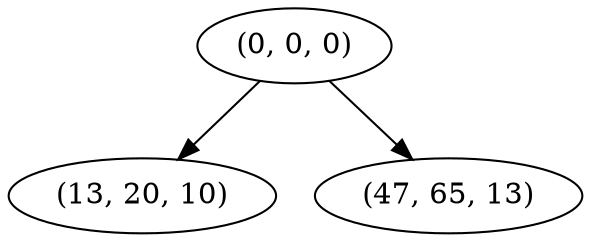 digraph tree {
    "(0, 0, 0)";
    "(13, 20, 10)";
    "(47, 65, 13)";
    "(0, 0, 0)" -> "(13, 20, 10)";
    "(0, 0, 0)" -> "(47, 65, 13)";
}
